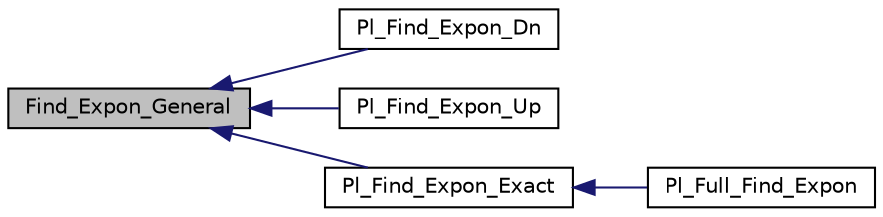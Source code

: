 digraph "Find_Expon_General"
{
  edge [fontname="Helvetica",fontsize="10",labelfontname="Helvetica",labelfontsize="10"];
  node [fontname="Helvetica",fontsize="10",shape=record];
  rankdir="LR";
  Node1 [label="Find_Expon_General",height=0.2,width=0.4,color="black", fillcolor="grey75", style="filled", fontcolor="black"];
  Node1 -> Node2 [dir="back",color="midnightblue",fontsize="10",style="solid",fontname="Helvetica"];
  Node2 [label="Pl_Find_Expon_Dn",height=0.2,width=0.4,color="black", fillcolor="white", style="filled",URL="$oper__supp_8h.html#a082fb014027b6b328deea165155d788d"];
  Node1 -> Node3 [dir="back",color="midnightblue",fontsize="10",style="solid",fontname="Helvetica"];
  Node3 [label="Pl_Find_Expon_Up",height=0.2,width=0.4,color="black", fillcolor="white", style="filled",URL="$oper__supp_8h.html#a306541e44eff41be9a68969e917994f7"];
  Node1 -> Node4 [dir="back",color="midnightblue",fontsize="10",style="solid",fontname="Helvetica"];
  Node4 [label="Pl_Find_Expon_Exact",height=0.2,width=0.4,color="black", fillcolor="white", style="filled",URL="$oper__supp_8h.html#a10a96fb010779dc6382abef6b061c2ff"];
  Node4 -> Node5 [dir="back",color="midnightblue",fontsize="10",style="solid",fontname="Helvetica"];
  Node5 [label="Pl_Full_Find_Expon",height=0.2,width=0.4,color="black", fillcolor="white", style="filled",URL="$oper__supp_8h.html#ab80d6689c7be85e77bd12f6f1045d70c"];
}
